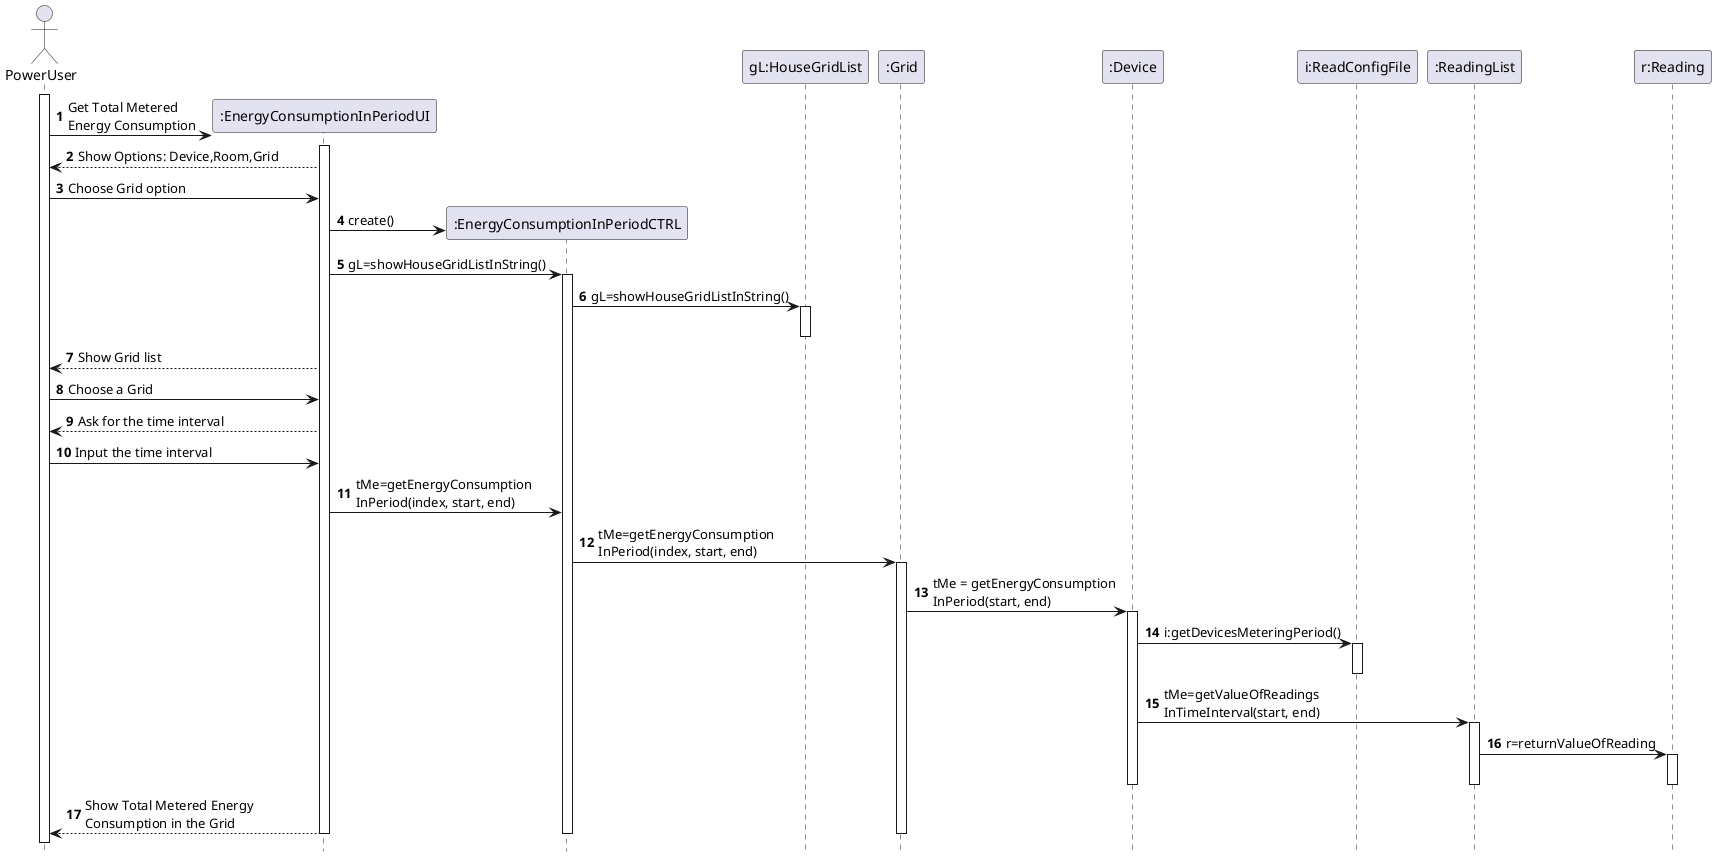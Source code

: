 @startuml
autonumber
hidefootbox
actor PowerUser

activate PowerUser
create ":EnergyConsumptionInPeriodUI"
PowerUser -> ":EnergyConsumptionInPeriodUI": Get Total Metered\nEnergy Consumption
activate  ":EnergyConsumptionInPeriodUI"
PowerUser <-- ":EnergyConsumptionInPeriodUI": Show Options: Device,Room,Grid
PowerUser -> ":EnergyConsumptionInPeriodUI": Choose Grid option
create ":EnergyConsumptionInPeriodCTRL"
":EnergyConsumptionInPeriodUI" -> ":EnergyConsumptionInPeriodCTRL": create()
":EnergyConsumptionInPeriodUI" -> ":EnergyConsumptionInPeriodCTRL": gL=showHouseGridListInString()
activate ":EnergyConsumptionInPeriodCTRL"
":EnergyConsumptionInPeriodCTRL" -> "gL:HouseGridList": gL=showHouseGridListInString()
activate "gL:HouseGridList"
deactivate "gL:HouseGridList"
PowerUser <-- ":EnergyConsumptionInPeriodUI": Show Grid list
PowerUser -> ":EnergyConsumptionInPeriodUI": Choose a Grid
PowerUser <-- ":EnergyConsumptionInPeriodUI": Ask for the time interval
PowerUser -> ":EnergyConsumptionInPeriodUI": Input the time interval
":EnergyConsumptionInPeriodUI" -> ":EnergyConsumptionInPeriodCTRL": tMe=getEnergyConsumption\nInPeriod(index, start, end)
":EnergyConsumptionInPeriodCTRL" -> ":Grid": tMe=getEnergyConsumption\nInPeriod(index, start, end)
activate ":Grid"
":Grid" -> ":Device": tMe = getEnergyConsumption\nInPeriod(start, end)
activate ":Device"
":Device" -> "i:ReadConfigFile": i:getDevicesMeteringPeriod()
activate "i:ReadConfigFile"
deactivate "i:ReadConfigFile"
":Device" -> ":ReadingList": tMe=getValueOfReadings\nInTimeInterval(start, end)
activate ":ReadingList"
":ReadingList" -> "r:Reading": r=returnValueOfReading
activate "r:Reading"
deactivate "r:Reading"
deactivate ":ReadingList"
deactivate ":Device"
PowerUser <-- ":EnergyConsumptionInPeriodUI": Show Total Metered Energy\nConsumption in the Grid
deactivate ":Grid"
deactivate ":EnergyConsumptionInPeriodCTRL"
deactivate ":EnergyConsumptionInPeriodUI"


@enduml
